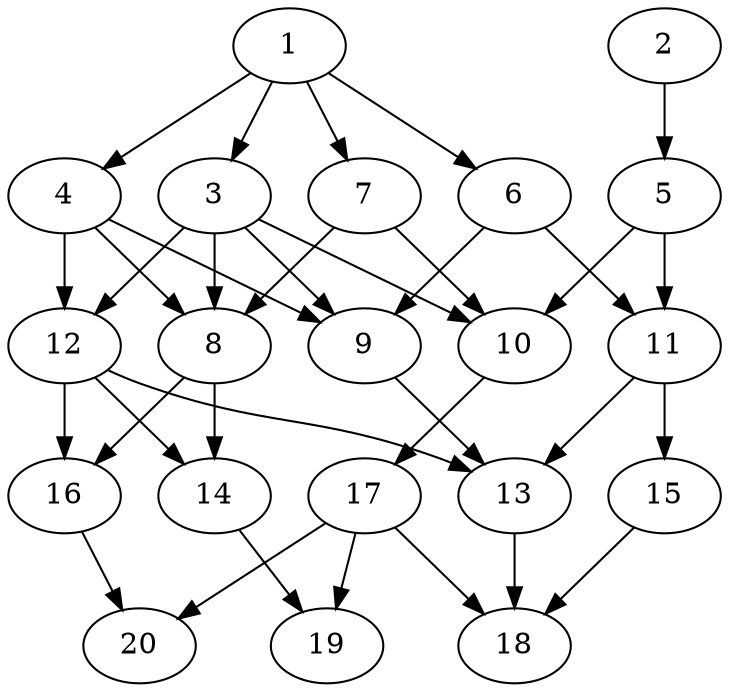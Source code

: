 // DAG automatically generated by daggen at Wed Jul 24 22:10:09 2019
// ./daggen --dot -n 20 --ccr 0.3 --fat 0.5 --regular 0.5 --density 0.5 --mindata 5242880 --maxdata 52428800 
digraph G {
  1 [size="58286080", alpha="0.05", expect_size="17485824"] 
  1 -> 3 [size ="17485824"]
  1 -> 4 [size ="17485824"]
  1 -> 6 [size ="17485824"]
  1 -> 7 [size ="17485824"]
  2 [size="65167360", alpha="0.17", expect_size="19550208"] 
  2 -> 5 [size ="19550208"]
  3 [size="158958933", alpha="0.14", expect_size="47687680"] 
  3 -> 8 [size ="47687680"]
  3 -> 9 [size ="47687680"]
  3 -> 10 [size ="47687680"]
  3 -> 12 [size ="47687680"]
  4 [size="52295680", alpha="0.18", expect_size="15688704"] 
  4 -> 8 [size ="15688704"]
  4 -> 9 [size ="15688704"]
  4 -> 12 [size ="15688704"]
  5 [size="115268267", alpha="0.01", expect_size="34580480"] 
  5 -> 10 [size ="34580480"]
  5 -> 11 [size ="34580480"]
  6 [size="19834880", alpha="0.16", expect_size="5950464"] 
  6 -> 9 [size ="5950464"]
  6 -> 11 [size ="5950464"]
  7 [size="76223147", alpha="0.06", expect_size="22866944"] 
  7 -> 8 [size ="22866944"]
  7 -> 10 [size ="22866944"]
  8 [size="100573867", alpha="0.20", expect_size="30172160"] 
  8 -> 14 [size ="30172160"]
  8 -> 16 [size ="30172160"]
  9 [size="61634560", alpha="0.04", expect_size="18490368"] 
  9 -> 13 [size ="18490368"]
  10 [size="58340693", alpha="0.19", expect_size="17502208"] 
  10 -> 17 [size ="17502208"]
  11 [size="27979093", alpha="0.03", expect_size="8393728"] 
  11 -> 13 [size ="8393728"]
  11 -> 15 [size ="8393728"]
  12 [size="69519360", alpha="0.02", expect_size="20855808"] 
  12 -> 13 [size ="20855808"]
  12 -> 14 [size ="20855808"]
  12 -> 16 [size ="20855808"]
  13 [size="47868587", alpha="0.12", expect_size="14360576"] 
  13 -> 18 [size ="14360576"]
  14 [size="154873173", alpha="0.03", expect_size="46461952"] 
  14 -> 19 [size ="46461952"]
  15 [size="140366507", alpha="0.20", expect_size="42109952"] 
  15 -> 18 [size ="42109952"]
  16 [size="147425280", alpha="0.16", expect_size="44227584"] 
  16 -> 20 [size ="44227584"]
  17 [size="118633813", alpha="0.01", expect_size="35590144"] 
  17 -> 18 [size ="35590144"]
  17 -> 19 [size ="35590144"]
  17 -> 20 [size ="35590144"]
  18 [size="162843307", alpha="0.10", expect_size="48852992"] 
  19 [size="159269547", alpha="0.12", expect_size="47780864"] 
  20 [size="34399573", alpha="0.09", expect_size="10319872"] 
}
